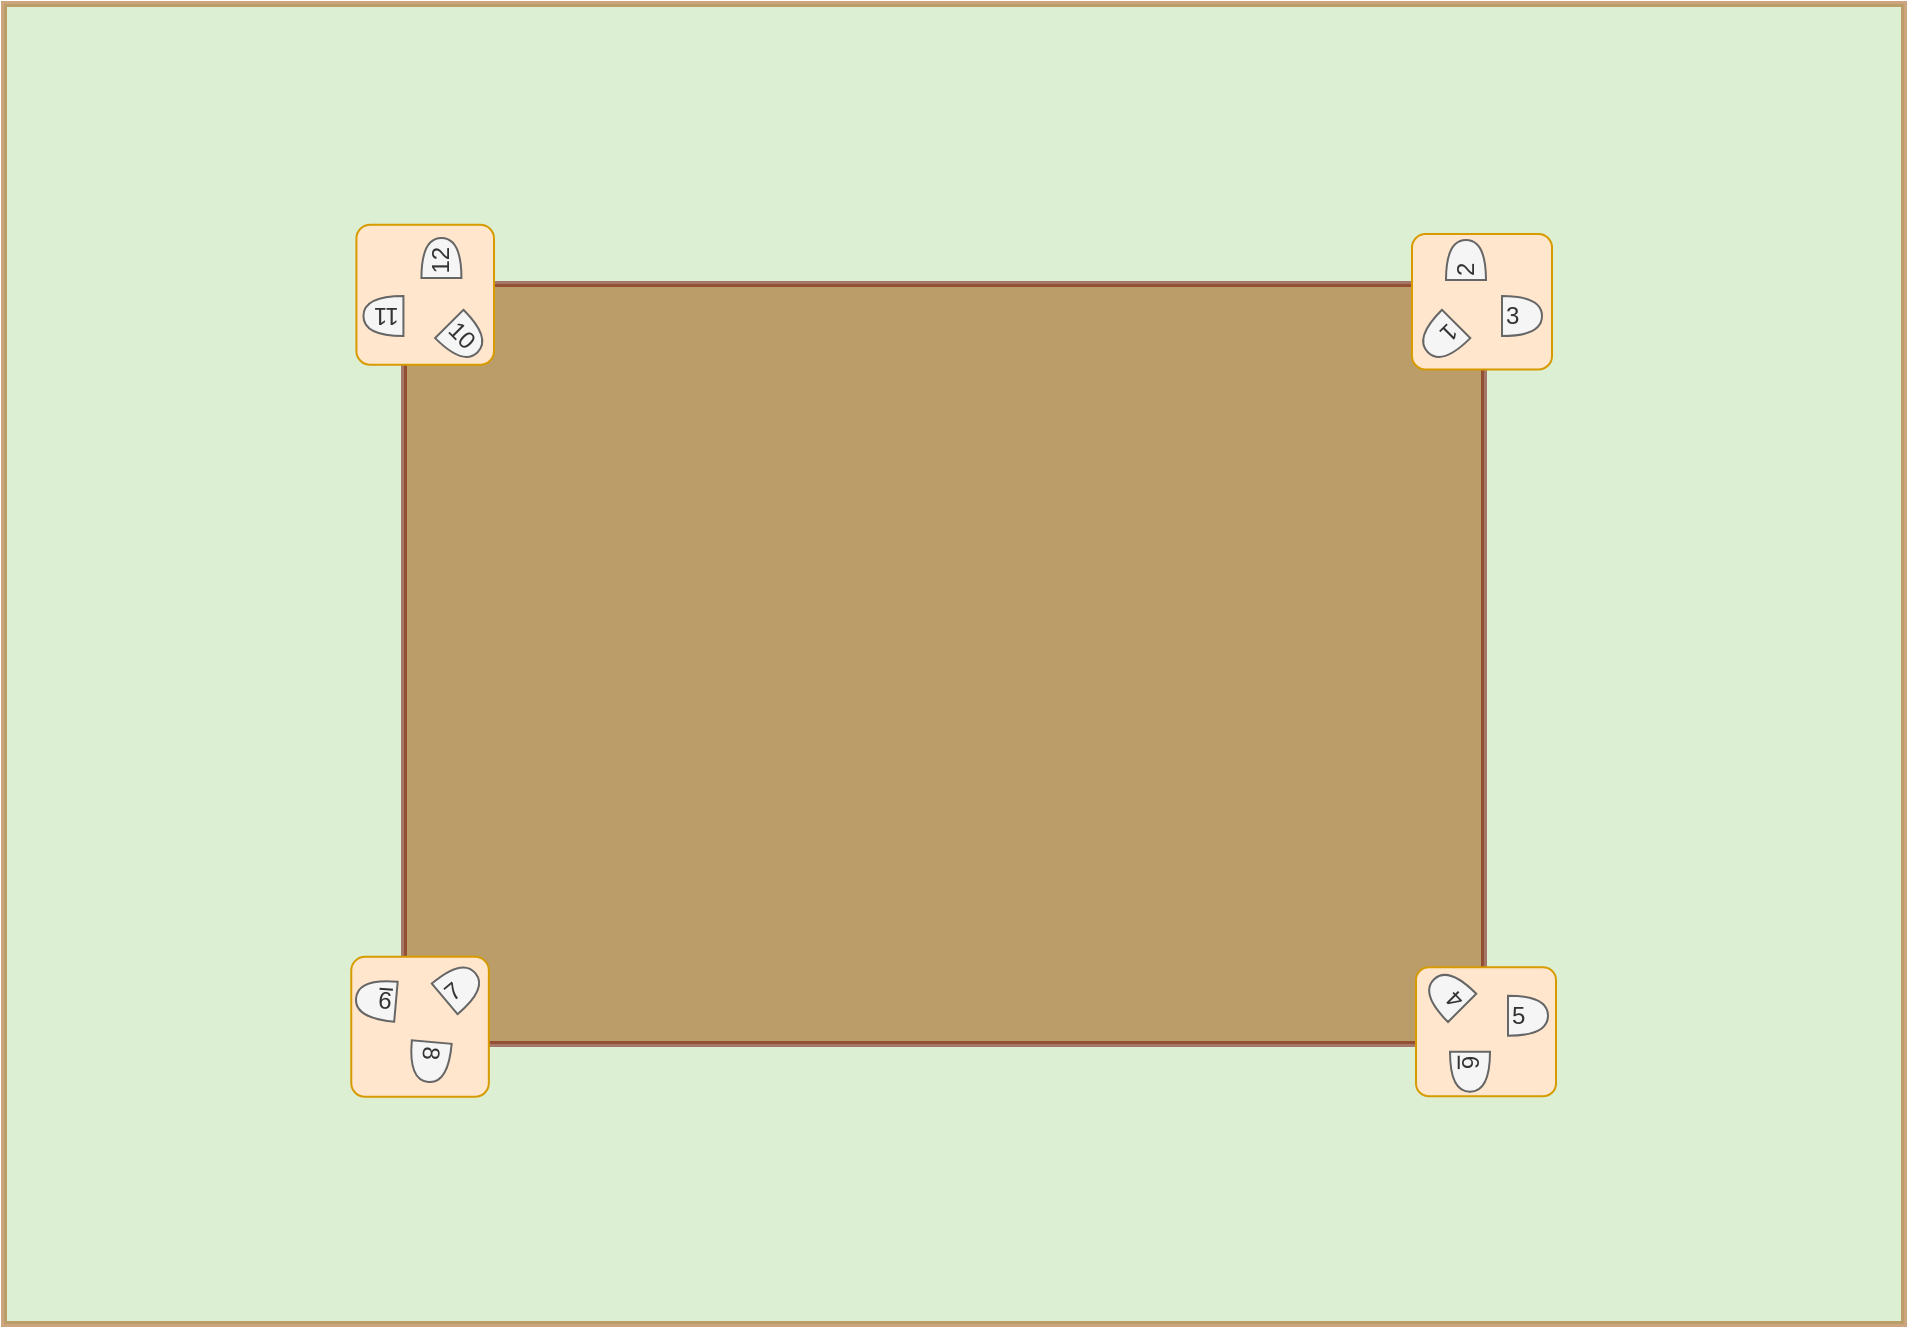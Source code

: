<mxfile version="28.2.7">
  <diagram name="ページ1" id="pHz5Qj9rXcHrBJZ8pDJP">
    <mxGraphModel dx="2253" dy="789" grid="1" gridSize="10" guides="1" tooltips="1" connect="1" arrows="1" fold="1" page="1" pageScale="1" pageWidth="827" pageHeight="1169" math="0" shadow="0">
      <root>
        <mxCell id="0" />
        <mxCell id="1" parent="0" />
        <mxCell id="kXX9xbHAI2BbOv3aAVYk-1" value="" style="rounded=0;whiteSpace=wrap;html=1;fontSize=14;fillColor=#B9E0A5;opacity=50;strokeWidth=3;strokeColor=#994C00;" vertex="1" parent="1">
          <mxGeometry x="-290" y="90" width="950" height="660" as="geometry" />
        </mxCell>
        <mxCell id="kXX9xbHAI2BbOv3aAVYk-2" value="" style="rounded=0;whiteSpace=wrap;html=1;fontSize=14;fillColor=#994C00;opacity=50;strokeWidth=3;strokeColor=#6F0000;fontColor=#ffffff;" vertex="1" parent="1">
          <mxGeometry x="-90" y="230" width="540" height="380" as="geometry" />
        </mxCell>
        <mxCell id="kXX9xbHAI2BbOv3aAVYk-3" value="" style="rounded=1;whiteSpace=wrap;html=1;fillColor=#ffe6cc;strokeColor=#d79b00;arcSize=10;" vertex="1" parent="1">
          <mxGeometry x="-113.79" y="200.4" width="68.79" height="70" as="geometry" />
        </mxCell>
        <mxCell id="kXX9xbHAI2BbOv3aAVYk-4" value="" style="rounded=1;whiteSpace=wrap;html=1;fillColor=#ffe6cc;strokeColor=#d79b00;arcSize=10;" vertex="1" parent="1">
          <mxGeometry x="414" y="205" width="70" height="67.72" as="geometry" />
        </mxCell>
        <mxCell id="kXX9xbHAI2BbOv3aAVYk-5" value="" style="rounded=1;whiteSpace=wrap;html=1;fillColor=#ffe6cc;strokeColor=#d79b00;arcSize=10;" vertex="1" parent="1">
          <mxGeometry x="416" y="571.58" width="70" height="64.6" as="geometry" />
        </mxCell>
        <mxCell id="kXX9xbHAI2BbOv3aAVYk-6" value="" style="group;rotation=-135;" vertex="1" connectable="0" parent="1">
          <mxGeometry x="409.998" y="213.05" width="68.284" height="59.672" as="geometry" />
        </mxCell>
        <mxCell id="kXX9xbHAI2BbOv3aAVYk-7" value="1" style="shape=or;whiteSpace=wrap;html=1;rotation=-225;align=left;fillColor=#f5f5f5;strokeColor=#666666;fontColor=#333333;" vertex="1" parent="kXX9xbHAI2BbOv3aAVYk-6">
          <mxGeometry x="9" y="34" width="20" height="20" as="geometry" />
        </mxCell>
        <mxCell id="kXX9xbHAI2BbOv3aAVYk-8" value="2" style="shape=or;whiteSpace=wrap;html=1;rotation=-90;align=left;fillColor=#f5f5f5;strokeColor=#666666;fontColor=#333333;" vertex="1" parent="kXX9xbHAI2BbOv3aAVYk-6">
          <mxGeometry x="21" y="-5" width="20" height="20" as="geometry" />
        </mxCell>
        <mxCell id="kXX9xbHAI2BbOv3aAVYk-9" value="3" style="shape=or;whiteSpace=wrap;html=1;rotation=0;align=left;fillColor=#f5f5f5;strokeColor=#666666;fontColor=#333333;" vertex="1" parent="kXX9xbHAI2BbOv3aAVYk-6">
          <mxGeometry x="49" y="23" width="20" height="20" as="geometry" />
        </mxCell>
        <mxCell id="kXX9xbHAI2BbOv3aAVYk-10" value="" style="group;rotation=-45;" vertex="1" connectable="0" parent="1">
          <mxGeometry x="411.998" y="568.86" width="68.284" height="59.672" as="geometry" />
        </mxCell>
        <mxCell id="kXX9xbHAI2BbOv3aAVYk-11" value="4" style="shape=or;whiteSpace=wrap;html=1;rotation=-135;align=left;fillColor=#f5f5f5;strokeColor=#666666;fontColor=#333333;" vertex="1" parent="kXX9xbHAI2BbOv3aAVYk-10">
          <mxGeometry x="10" y="6" width="20" height="20" as="geometry" />
        </mxCell>
        <mxCell id="kXX9xbHAI2BbOv3aAVYk-12" value="5" style="shape=or;whiteSpace=wrap;html=1;rotation=0;align=left;fillColor=#f5f5f5;strokeColor=#666666;fontColor=#333333;" vertex="1" parent="kXX9xbHAI2BbOv3aAVYk-10">
          <mxGeometry x="50" y="17" width="20" height="20" as="geometry" />
        </mxCell>
        <mxCell id="kXX9xbHAI2BbOv3aAVYk-13" value="&lt;u&gt;6&lt;/u&gt;" style="shape=or;whiteSpace=wrap;html=1;rotation=90;align=left;fillColor=#f5f5f5;strokeColor=#666666;fontColor=#333333;" vertex="1" parent="kXX9xbHAI2BbOv3aAVYk-10">
          <mxGeometry x="21" y="45" width="20" height="20" as="geometry" />
        </mxCell>
        <mxCell id="kXX9xbHAI2BbOv3aAVYk-14" value="" style="group;rotation=-225;" vertex="1" connectable="0" parent="1">
          <mxGeometry x="-108.282" y="213.05" width="68.284" height="59.672" as="geometry" />
        </mxCell>
        <mxCell id="kXX9xbHAI2BbOv3aAVYk-15" value="10" style="shape=or;whiteSpace=wrap;html=1;rotation=-315;align=left;fillColor=#f5f5f5;strokeColor=#666666;fontColor=#333333;" vertex="1" parent="kXX9xbHAI2BbOv3aAVYk-14">
          <mxGeometry x="38" y="34" width="20" height="20" as="geometry" />
        </mxCell>
        <mxCell id="kXX9xbHAI2BbOv3aAVYk-16" value="11" style="shape=or;whiteSpace=wrap;html=1;rotation=-180;align=left;fillColor=#f5f5f5;strokeColor=#666666;fontColor=#333333;" vertex="1" parent="kXX9xbHAI2BbOv3aAVYk-14">
          <mxGeometry x="-2" y="23" width="20" height="20" as="geometry" />
        </mxCell>
        <mxCell id="kXX9xbHAI2BbOv3aAVYk-17" value="12" style="shape=or;whiteSpace=wrap;html=1;rotation=-90;align=left;fillColor=#f5f5f5;strokeColor=#666666;fontColor=#333333;" vertex="1" parent="kXX9xbHAI2BbOv3aAVYk-14">
          <mxGeometry x="27" y="-6" width="20" height="20" as="geometry" />
        </mxCell>
        <mxCell id="kXX9xbHAI2BbOv3aAVYk-18" value="" style="rounded=1;whiteSpace=wrap;html=1;fillColor=#ffe6cc;strokeColor=#d79b00;arcSize=10;" vertex="1" parent="1">
          <mxGeometry x="-116.37" y="566.42" width="68.79" height="70" as="geometry" />
        </mxCell>
        <mxCell id="kXX9xbHAI2BbOv3aAVYk-19" value="" style="group;rotation=50;" vertex="1" connectable="0" parent="1">
          <mxGeometry x="-110.002" y="560.0" width="68.284" height="64.84" as="geometry" />
        </mxCell>
        <mxCell id="kXX9xbHAI2BbOv3aAVYk-20" value="7" style="shape=or;whiteSpace=wrap;html=1;rotation=-40;align=left;fillColor=#f5f5f5;strokeColor=#666666;fontColor=#333333;" vertex="1" parent="kXX9xbHAI2BbOv3aAVYk-19">
          <mxGeometry x="38" y="11" width="20" height="20" as="geometry" />
        </mxCell>
        <mxCell id="kXX9xbHAI2BbOv3aAVYk-21" value="8" style="shape=or;whiteSpace=wrap;html=1;rotation=95;align=left;fillColor=#f5f5f5;strokeColor=#666666;fontColor=#333333;" vertex="1" parent="kXX9xbHAI2BbOv3aAVYk-19">
          <mxGeometry x="23" y="49" width="20" height="20" as="geometry" />
        </mxCell>
        <mxCell id="kXX9xbHAI2BbOv3aAVYk-22" value="&lt;u&gt;9&lt;/u&gt;" style="shape=or;whiteSpace=wrap;html=1;rotation=185;align=left;fillColor=#f5f5f5;strokeColor=#666666;fontColor=#333333;" vertex="1" parent="kXX9xbHAI2BbOv3aAVYk-19">
          <mxGeometry x="-4" y="18" width="20" height="20" as="geometry" />
        </mxCell>
      </root>
    </mxGraphModel>
  </diagram>
</mxfile>
